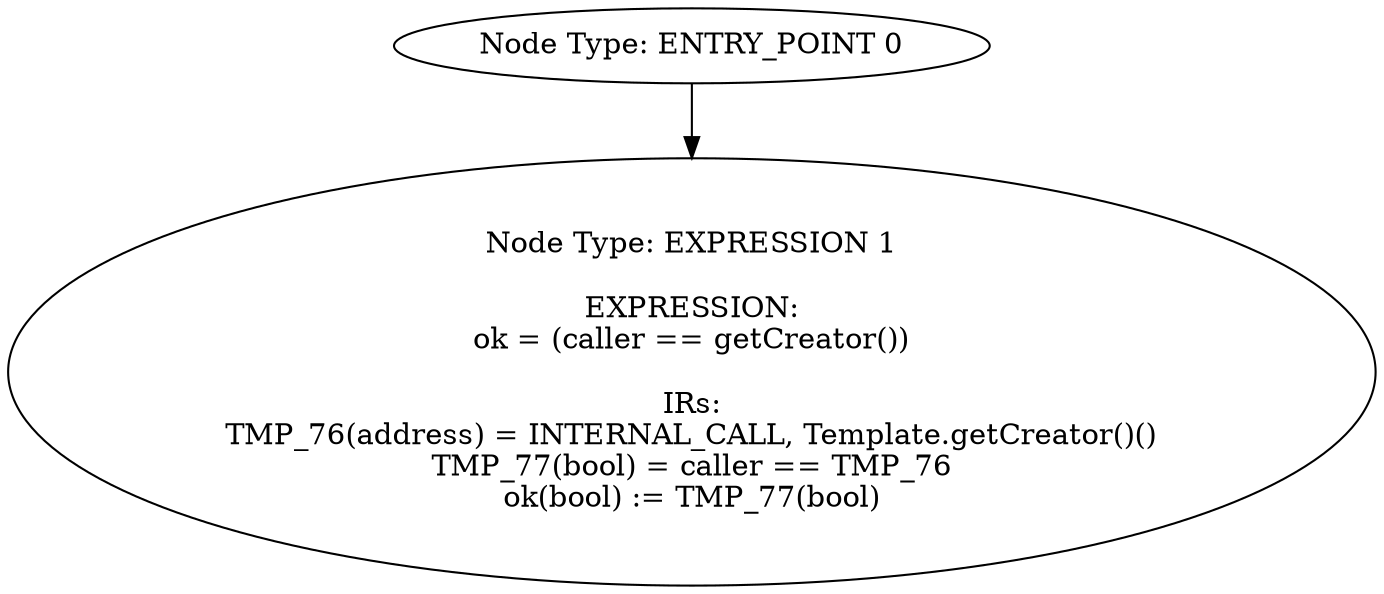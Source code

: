 digraph{
0[label="Node Type: ENTRY_POINT 0
"];
0->1;
1[label="Node Type: EXPRESSION 1

EXPRESSION:
ok = (caller == getCreator())

IRs:
TMP_76(address) = INTERNAL_CALL, Template.getCreator()()
TMP_77(bool) = caller == TMP_76
ok(bool) := TMP_77(bool)"];
}

